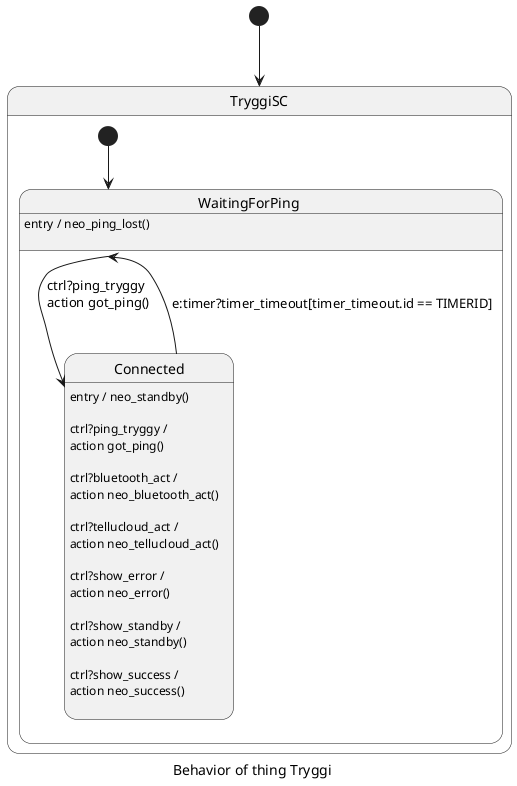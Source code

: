 @startuml
skinparam defaultTextAlignment left
caption Behavior of thing Tryggi
[*] --> TryggiSC
state TryggiSC{
state WaitingForPing{
	WaitingForPing : entry / neo_ping_lost()\n

WaitingForPing --> Connected : ctrl?ping_tryggy\naction got_ping()\n
}
state Connected{
	Connected : entry / neo_standby()\n

Connected --> WaitingForPing : e:timer?timer_timeout[timer_timeout.id == TIMERID]
	Connected : ctrl?ping_tryggy / \naction got_ping()\n
	Connected : ctrl?bluetooth_act / \naction neo_bluetooth_act()\n
	Connected : ctrl?tellucloud_act / \naction neo_tellucloud_act()\n
	Connected : ctrl?show_error / \naction neo_error()\n
	Connected : ctrl?show_standby / \naction neo_standby()\n
	Connected : ctrl?show_success / \naction neo_success()\n
}
[*] --> WaitingForPing
}
@enduml
